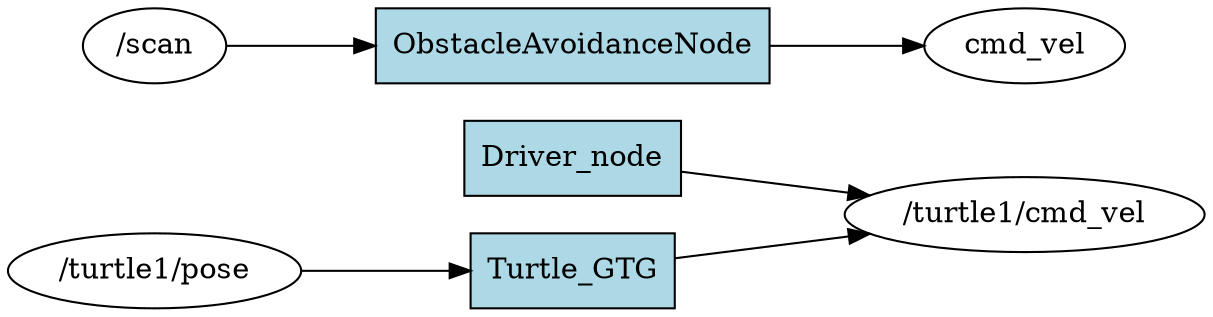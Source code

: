 digraph ROS2_Computation_Graph {
  rankdir=LR;
  node [shape=box, style=filled, fillcolor=lightgray];
  "/turtle1/cmd_vel" [shape=ellipse, fillcolor=white];
  "Driver_node" -> "/turtle1/cmd_vel";
  "Turtle_GTG" -> "/turtle1/cmd_vel";
  "/turtle1/pose" [shape=ellipse, fillcolor=white];
  "/turtle1/pose" -> "Turtle_GTG";
  "/scan" [shape=ellipse, fillcolor=white];
  "/scan" -> "ObstacleAvoidanceNode";
  "cmd_vel" [shape=ellipse, fillcolor=white];
  "ObstacleAvoidanceNode" -> "cmd_vel";
  "Driver_node" [shape=box, fillcolor=lightblue];
  "Turtle_GTG" [shape=box, fillcolor=lightblue];
  "ObstacleAvoidanceNode" [shape=box, fillcolor=lightblue];
}